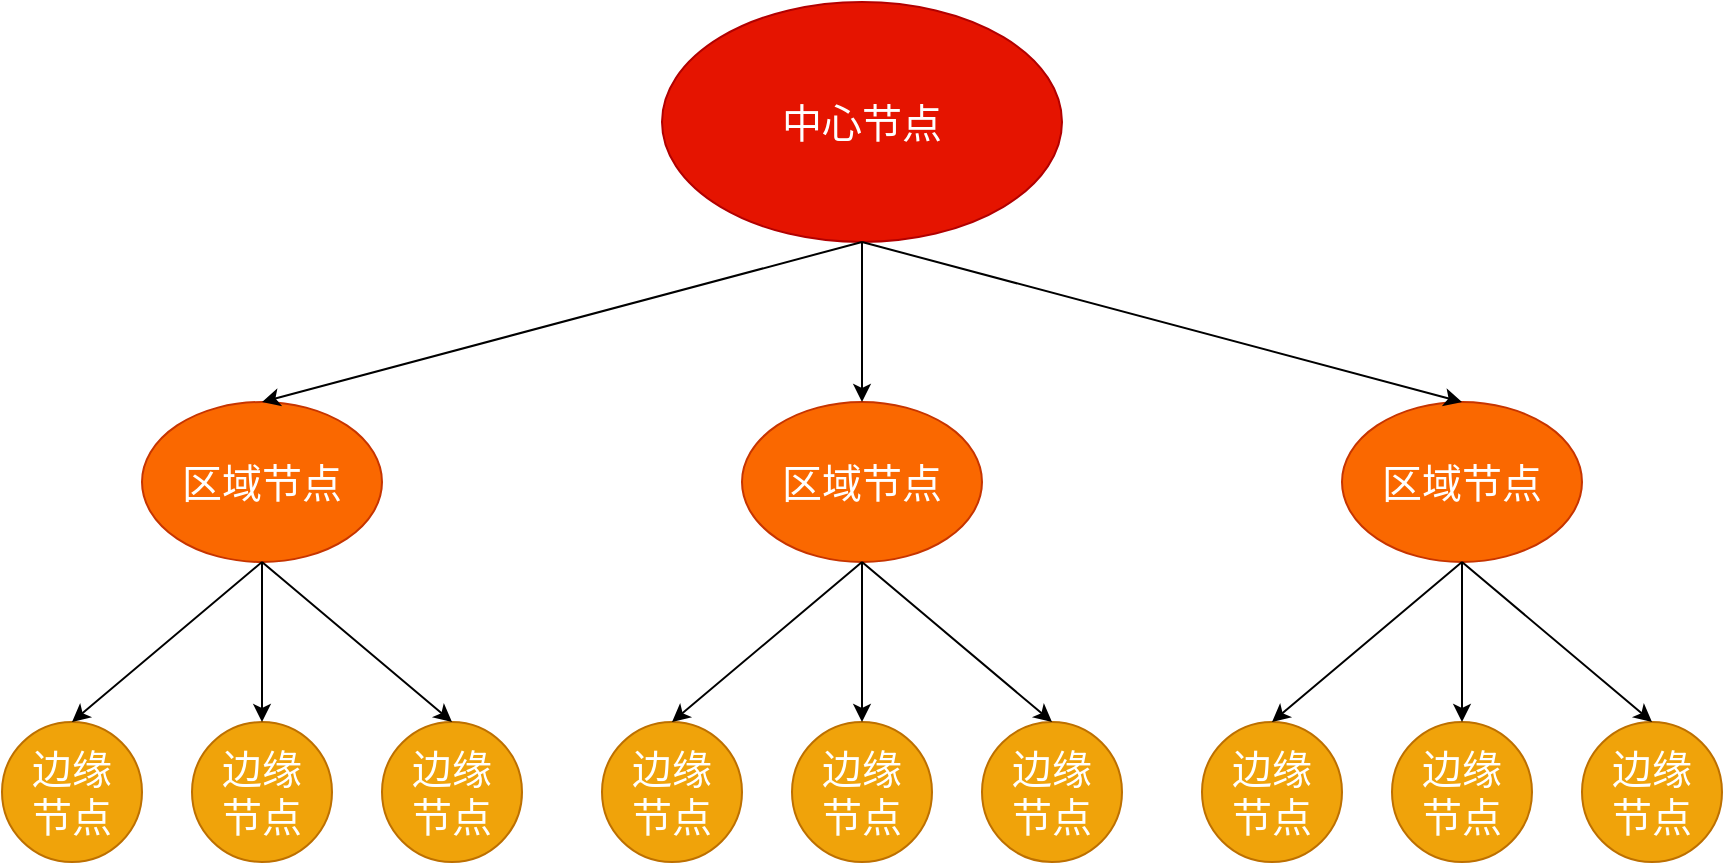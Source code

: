 <mxfile version="14.4.3" type="device"><diagram id="3_komhExSmDXXOBbkCJr" name="第 1 页"><mxGraphModel dx="1422" dy="822" grid="1" gridSize="10" guides="1" tooltips="1" connect="1" arrows="1" fold="1" page="1" pageScale="1" pageWidth="827" pageHeight="1169" math="0" shadow="0"><root><mxCell id="0"/><mxCell id="1" parent="0"/><mxCell id="7_0Ej77m7N9Unqu77BdK-1" value="&lt;font style=&quot;font-size: 20px&quot;&gt;中心节点&lt;/font&gt;" style="ellipse;whiteSpace=wrap;html=1;fillColor=#e51400;strokeColor=#B20000;fontColor=#ffffff;" vertex="1" parent="1"><mxGeometry x="390" y="120" width="200" height="120" as="geometry"/></mxCell><mxCell id="7_0Ej77m7N9Unqu77BdK-2" value="&lt;font style=&quot;font-size: 20px&quot;&gt;边缘&lt;br&gt;节点&lt;/font&gt;" style="ellipse;whiteSpace=wrap;html=1;aspect=fixed;fillColor=#f0a30a;strokeColor=#BD7000;fontColor=#ffffff;" vertex="1" parent="1"><mxGeometry x="60" y="480" width="70" height="70" as="geometry"/></mxCell><mxCell id="7_0Ej77m7N9Unqu77BdK-3" value="&lt;font style=&quot;font-size: 20px&quot;&gt;区域节点&lt;/font&gt;" style="ellipse;whiteSpace=wrap;html=1;fillColor=#fa6800;strokeColor=#C73500;fontColor=#ffffff;" vertex="1" parent="1"><mxGeometry x="130" y="320" width="120" height="80" as="geometry"/></mxCell><mxCell id="7_0Ej77m7N9Unqu77BdK-4" value="" style="endArrow=classic;html=1;entryX=0.5;entryY=0;entryDx=0;entryDy=0;" edge="1" parent="1" target="7_0Ej77m7N9Unqu77BdK-2"><mxGeometry width="50" height="50" relative="1" as="geometry"><mxPoint x="190" y="400" as="sourcePoint"/><mxPoint x="500" y="370" as="targetPoint"/></mxGeometry></mxCell><mxCell id="7_0Ej77m7N9Unqu77BdK-7" value="&lt;font style=&quot;font-size: 20px&quot;&gt;边缘&lt;br&gt;节点&lt;/font&gt;" style="ellipse;whiteSpace=wrap;html=1;aspect=fixed;fillColor=#f0a30a;strokeColor=#BD7000;fontColor=#ffffff;" vertex="1" parent="1"><mxGeometry x="155" y="480" width="70" height="70" as="geometry"/></mxCell><mxCell id="7_0Ej77m7N9Unqu77BdK-8" value="" style="endArrow=classic;html=1;entryX=0.5;entryY=0;entryDx=0;entryDy=0;" edge="1" parent="1" target="7_0Ej77m7N9Unqu77BdK-7"><mxGeometry width="50" height="50" relative="1" as="geometry"><mxPoint x="190" y="400" as="sourcePoint"/><mxPoint x="595" y="370" as="targetPoint"/></mxGeometry></mxCell><mxCell id="7_0Ej77m7N9Unqu77BdK-9" value="&lt;font style=&quot;font-size: 20px&quot;&gt;边缘&lt;br&gt;节点&lt;/font&gt;" style="ellipse;whiteSpace=wrap;html=1;aspect=fixed;fillColor=#f0a30a;strokeColor=#BD7000;fontColor=#ffffff;" vertex="1" parent="1"><mxGeometry x="250" y="480" width="70" height="70" as="geometry"/></mxCell><mxCell id="7_0Ej77m7N9Unqu77BdK-10" value="" style="endArrow=classic;html=1;entryX=0.5;entryY=0;entryDx=0;entryDy=0;exitX=0.5;exitY=1;exitDx=0;exitDy=0;" edge="1" parent="1" target="7_0Ej77m7N9Unqu77BdK-9" source="7_0Ej77m7N9Unqu77BdK-3"><mxGeometry width="50" height="50" relative="1" as="geometry"><mxPoint x="380" y="400" as="sourcePoint"/><mxPoint x="690" y="370" as="targetPoint"/></mxGeometry></mxCell><mxCell id="7_0Ej77m7N9Unqu77BdK-11" value="&lt;font style=&quot;font-size: 20px&quot;&gt;边缘&lt;br&gt;节点&lt;/font&gt;" style="ellipse;whiteSpace=wrap;html=1;aspect=fixed;fillColor=#f0a30a;strokeColor=#BD7000;fontColor=#ffffff;" vertex="1" parent="1"><mxGeometry x="360" y="480" width="70" height="70" as="geometry"/></mxCell><mxCell id="7_0Ej77m7N9Unqu77BdK-12" value="&lt;font style=&quot;font-size: 20px&quot;&gt;区域节点&lt;/font&gt;" style="ellipse;whiteSpace=wrap;html=1;fillColor=#fa6800;strokeColor=#C73500;fontColor=#ffffff;" vertex="1" parent="1"><mxGeometry x="430" y="320" width="120" height="80" as="geometry"/></mxCell><mxCell id="7_0Ej77m7N9Unqu77BdK-13" value="" style="endArrow=classic;html=1;entryX=0.5;entryY=0;entryDx=0;entryDy=0;" edge="1" parent="1" target="7_0Ej77m7N9Unqu77BdK-11"><mxGeometry width="50" height="50" relative="1" as="geometry"><mxPoint x="490" y="400" as="sourcePoint"/><mxPoint x="800" y="370" as="targetPoint"/></mxGeometry></mxCell><mxCell id="7_0Ej77m7N9Unqu77BdK-14" value="&lt;font style=&quot;font-size: 20px&quot;&gt;边缘&lt;br&gt;节点&lt;/font&gt;" style="ellipse;whiteSpace=wrap;html=1;aspect=fixed;fillColor=#f0a30a;strokeColor=#BD7000;fontColor=#ffffff;" vertex="1" parent="1"><mxGeometry x="455" y="480" width="70" height="70" as="geometry"/></mxCell><mxCell id="7_0Ej77m7N9Unqu77BdK-15" value="" style="endArrow=classic;html=1;entryX=0.5;entryY=0;entryDx=0;entryDy=0;" edge="1" parent="1" target="7_0Ej77m7N9Unqu77BdK-14"><mxGeometry width="50" height="50" relative="1" as="geometry"><mxPoint x="490" y="400" as="sourcePoint"/><mxPoint x="895" y="370" as="targetPoint"/></mxGeometry></mxCell><mxCell id="7_0Ej77m7N9Unqu77BdK-16" value="&lt;font style=&quot;font-size: 20px&quot;&gt;边缘&lt;br&gt;节点&lt;/font&gt;" style="ellipse;whiteSpace=wrap;html=1;aspect=fixed;fillColor=#f0a30a;strokeColor=#BD7000;fontColor=#ffffff;" vertex="1" parent="1"><mxGeometry x="550" y="480" width="70" height="70" as="geometry"/></mxCell><mxCell id="7_0Ej77m7N9Unqu77BdK-17" value="" style="endArrow=classic;html=1;entryX=0.5;entryY=0;entryDx=0;entryDy=0;exitX=0.5;exitY=1;exitDx=0;exitDy=0;" edge="1" parent="1" source="7_0Ej77m7N9Unqu77BdK-12" target="7_0Ej77m7N9Unqu77BdK-16"><mxGeometry width="50" height="50" relative="1" as="geometry"><mxPoint x="680" y="400" as="sourcePoint"/><mxPoint x="990" y="370" as="targetPoint"/></mxGeometry></mxCell><mxCell id="7_0Ej77m7N9Unqu77BdK-18" value="&lt;font style=&quot;font-size: 20px&quot;&gt;边缘&lt;br&gt;节点&lt;/font&gt;" style="ellipse;whiteSpace=wrap;html=1;aspect=fixed;fillColor=#f0a30a;strokeColor=#BD7000;fontColor=#ffffff;" vertex="1" parent="1"><mxGeometry x="660" y="480" width="70" height="70" as="geometry"/></mxCell><mxCell id="7_0Ej77m7N9Unqu77BdK-19" value="&lt;font style=&quot;font-size: 20px&quot;&gt;区域节点&lt;/font&gt;" style="ellipse;whiteSpace=wrap;html=1;fillColor=#fa6800;strokeColor=#C73500;fontColor=#ffffff;" vertex="1" parent="1"><mxGeometry x="730" y="320" width="120" height="80" as="geometry"/></mxCell><mxCell id="7_0Ej77m7N9Unqu77BdK-20" value="" style="endArrow=classic;html=1;entryX=0.5;entryY=0;entryDx=0;entryDy=0;" edge="1" parent="1" target="7_0Ej77m7N9Unqu77BdK-18"><mxGeometry width="50" height="50" relative="1" as="geometry"><mxPoint x="790" y="400" as="sourcePoint"/><mxPoint x="1100" y="370" as="targetPoint"/></mxGeometry></mxCell><mxCell id="7_0Ej77m7N9Unqu77BdK-21" value="&lt;font style=&quot;font-size: 20px&quot;&gt;边缘&lt;br&gt;节点&lt;/font&gt;" style="ellipse;whiteSpace=wrap;html=1;aspect=fixed;fillColor=#f0a30a;strokeColor=#BD7000;fontColor=#ffffff;" vertex="1" parent="1"><mxGeometry x="755" y="480" width="70" height="70" as="geometry"/></mxCell><mxCell id="7_0Ej77m7N9Unqu77BdK-22" value="" style="endArrow=classic;html=1;entryX=0.5;entryY=0;entryDx=0;entryDy=0;" edge="1" parent="1" target="7_0Ej77m7N9Unqu77BdK-21"><mxGeometry width="50" height="50" relative="1" as="geometry"><mxPoint x="790" y="400" as="sourcePoint"/><mxPoint x="1195" y="370" as="targetPoint"/></mxGeometry></mxCell><mxCell id="7_0Ej77m7N9Unqu77BdK-23" value="&lt;font style=&quot;font-size: 20px&quot;&gt;边缘&lt;br&gt;节点&lt;/font&gt;" style="ellipse;whiteSpace=wrap;html=1;aspect=fixed;fillColor=#f0a30a;strokeColor=#BD7000;fontColor=#ffffff;" vertex="1" parent="1"><mxGeometry x="850" y="480" width="70" height="70" as="geometry"/></mxCell><mxCell id="7_0Ej77m7N9Unqu77BdK-24" value="" style="endArrow=classic;html=1;entryX=0.5;entryY=0;entryDx=0;entryDy=0;exitX=0.5;exitY=1;exitDx=0;exitDy=0;" edge="1" parent="1" source="7_0Ej77m7N9Unqu77BdK-19" target="7_0Ej77m7N9Unqu77BdK-23"><mxGeometry width="50" height="50" relative="1" as="geometry"><mxPoint x="980" y="400" as="sourcePoint"/><mxPoint x="1290" y="370" as="targetPoint"/></mxGeometry></mxCell><mxCell id="7_0Ej77m7N9Unqu77BdK-25" value="" style="endArrow=classic;html=1;entryX=0.5;entryY=0;entryDx=0;entryDy=0;" edge="1" parent="1" target="7_0Ej77m7N9Unqu77BdK-3"><mxGeometry width="50" height="50" relative="1" as="geometry"><mxPoint x="490" y="240" as="sourcePoint"/><mxPoint x="395" y="320" as="targetPoint"/></mxGeometry></mxCell><mxCell id="7_0Ej77m7N9Unqu77BdK-26" value="" style="endArrow=classic;html=1;entryX=0.5;entryY=0;entryDx=0;entryDy=0;" edge="1" parent="1"><mxGeometry width="50" height="50" relative="1" as="geometry"><mxPoint x="490" y="240" as="sourcePoint"/><mxPoint x="490" y="320" as="targetPoint"/></mxGeometry></mxCell><mxCell id="7_0Ej77m7N9Unqu77BdK-27" value="" style="endArrow=classic;html=1;entryX=0.5;entryY=0;entryDx=0;entryDy=0;exitX=0.5;exitY=1;exitDx=0;exitDy=0;" edge="1" parent="1" target="7_0Ej77m7N9Unqu77BdK-19"><mxGeometry width="50" height="50" relative="1" as="geometry"><mxPoint x="490" y="240" as="sourcePoint"/><mxPoint x="585" y="320" as="targetPoint"/></mxGeometry></mxCell></root></mxGraphModel></diagram></mxfile>